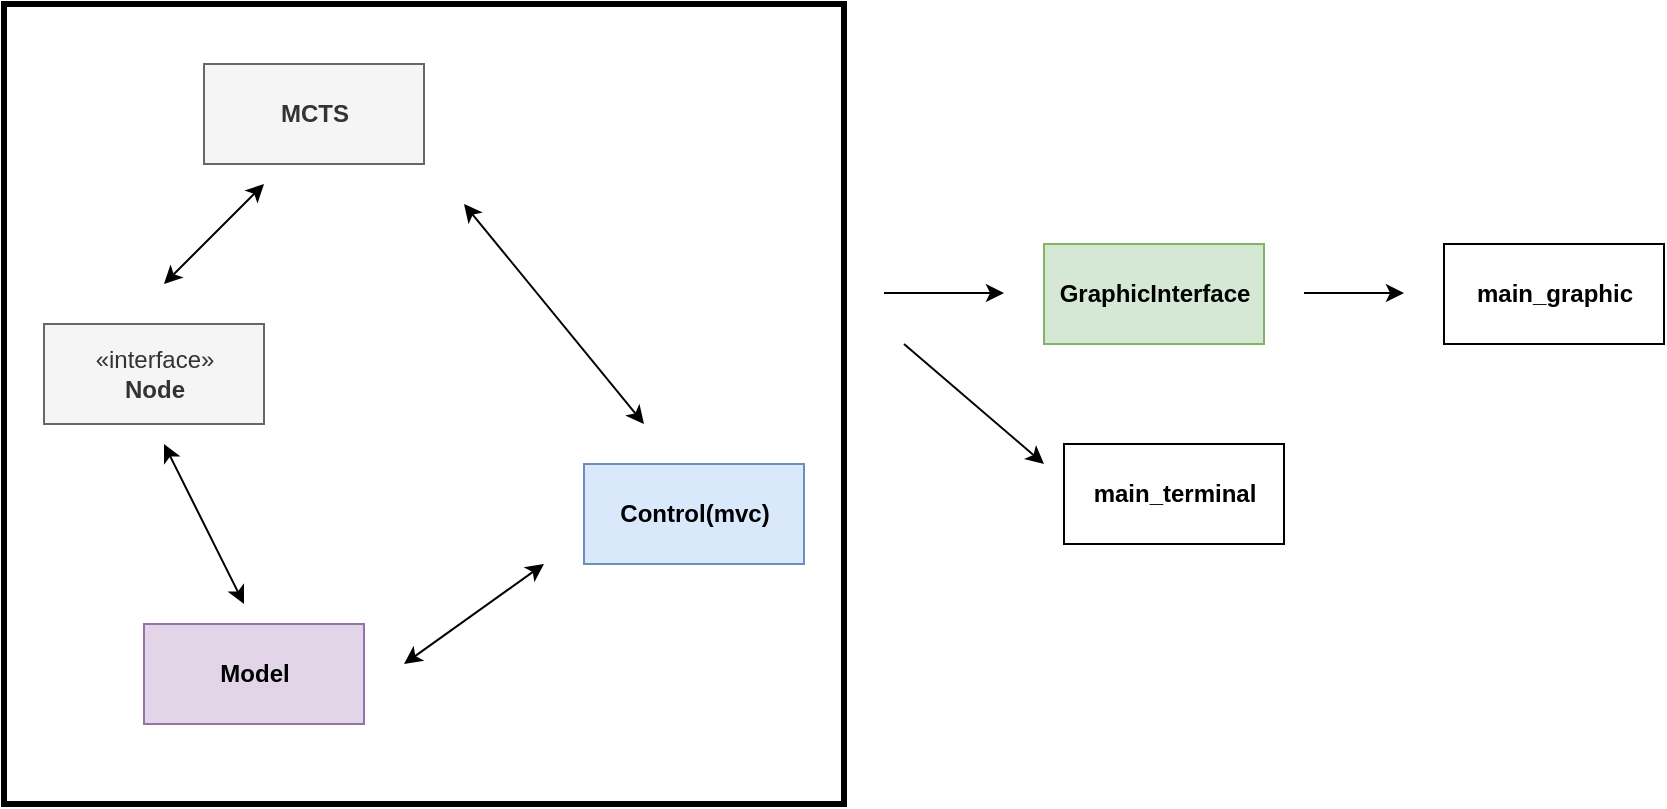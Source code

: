 <mxfile version="12.4.8" type="device"><diagram id="3gjsJfwX6NH6ZjUIXrtz" name="Page-1"><mxGraphModel dx="1131" dy="634" grid="1" gridSize="10" guides="1" tooltips="1" connect="1" arrows="1" fold="1" page="1" pageScale="1" pageWidth="850" pageHeight="1100" math="0" shadow="0"><root><mxCell id="0"/><mxCell id="1" parent="0"/><mxCell id="1u6QL9yyQh-Ea_asQnVc-1" value="&lt;b&gt;MCTS&lt;/b&gt;" style="html=1;fillColor=#f5f5f5;strokeColor=#666666;fontColor=#333333;" vertex="1" parent="1"><mxGeometry x="110" y="80" width="110" height="50" as="geometry"/></mxCell><mxCell id="1u6QL9yyQh-Ea_asQnVc-2" value="«interface»&lt;br&gt;&lt;b&gt;Node&lt;/b&gt;" style="html=1;fillColor=#f5f5f5;strokeColor=#666666;fontColor=#333333;" vertex="1" parent="1"><mxGeometry x="30" y="210" width="110" height="50" as="geometry"/></mxCell><mxCell id="1u6QL9yyQh-Ea_asQnVc-3" value="&lt;b&gt;Model&lt;/b&gt;" style="html=1;fillColor=#e1d5e7;strokeColor=#9673a6;" vertex="1" parent="1"><mxGeometry x="80" y="360" width="110" height="50" as="geometry"/></mxCell><mxCell id="1u6QL9yyQh-Ea_asQnVc-4" value="&lt;b&gt;Control(mvc)&lt;/b&gt;" style="html=1;fillColor=#dae8fc;strokeColor=#6c8ebf;" vertex="1" parent="1"><mxGeometry x="300" y="280" width="110" height="50" as="geometry"/></mxCell><mxCell id="1u6QL9yyQh-Ea_asQnVc-5" value="&lt;b&gt;GraphicInterface&lt;/b&gt;" style="html=1;fillColor=#d5e8d4;strokeColor=#82b366;" vertex="1" parent="1"><mxGeometry x="530" y="170" width="110" height="50" as="geometry"/></mxCell><mxCell id="1u6QL9yyQh-Ea_asQnVc-6" value="&lt;div&gt;&lt;b&gt;main_terminal&lt;/b&gt;&lt;/div&gt;" style="html=1;" vertex="1" parent="1"><mxGeometry x="540" y="270" width="110" height="50" as="geometry"/></mxCell><mxCell id="1u6QL9yyQh-Ea_asQnVc-7" value="&lt;div&gt;&lt;b&gt;main_graphic&lt;/b&gt;&lt;/div&gt;" style="html=1;" vertex="1" parent="1"><mxGeometry x="730" y="170" width="110" height="50" as="geometry"/></mxCell><mxCell id="1u6QL9yyQh-Ea_asQnVc-8" value="" style="endArrow=classic;startArrow=classic;html=1;" edge="1" parent="1"><mxGeometry width="50" height="50" relative="1" as="geometry"><mxPoint x="130" y="350" as="sourcePoint"/><mxPoint x="90" y="270" as="targetPoint"/></mxGeometry></mxCell><mxCell id="1u6QL9yyQh-Ea_asQnVc-9" value="" style="endArrow=classic;startArrow=classic;html=1;" edge="1" parent="1"><mxGeometry width="50" height="50" relative="1" as="geometry"><mxPoint x="90" y="190" as="sourcePoint"/><mxPoint x="140" y="140" as="targetPoint"/></mxGeometry></mxCell><mxCell id="1u6QL9yyQh-Ea_asQnVc-10" value="" style="endArrow=classic;startArrow=classic;html=1;" edge="1" parent="1"><mxGeometry width="50" height="50" relative="1" as="geometry"><mxPoint x="210" y="380" as="sourcePoint"/><mxPoint x="280" y="330" as="targetPoint"/></mxGeometry></mxCell><mxCell id="1u6QL9yyQh-Ea_asQnVc-11" value="" style="endArrow=classic;startArrow=classic;html=1;" edge="1" parent="1"><mxGeometry width="50" height="50" relative="1" as="geometry"><mxPoint x="330" y="260" as="sourcePoint"/><mxPoint x="240" y="150" as="targetPoint"/></mxGeometry></mxCell><mxCell id="1u6QL9yyQh-Ea_asQnVc-12" value="" style="rounded=0;whiteSpace=wrap;html=1;fillColor=none;strokeWidth=3;" vertex="1" parent="1"><mxGeometry x="10" y="50" width="420" height="400" as="geometry"/></mxCell><mxCell id="1u6QL9yyQh-Ea_asQnVc-13" value="" style="endArrow=classic;html=1;" edge="1" parent="1"><mxGeometry width="50" height="50" relative="1" as="geometry"><mxPoint x="450" y="194.5" as="sourcePoint"/><mxPoint x="510" y="194.5" as="targetPoint"/></mxGeometry></mxCell><mxCell id="1u6QL9yyQh-Ea_asQnVc-14" value="" style="endArrow=classic;html=1;" edge="1" parent="1"><mxGeometry width="50" height="50" relative="1" as="geometry"><mxPoint x="460" y="220" as="sourcePoint"/><mxPoint x="530" y="280" as="targetPoint"/></mxGeometry></mxCell><mxCell id="1u6QL9yyQh-Ea_asQnVc-15" value="" style="endArrow=classic;html=1;" edge="1" parent="1"><mxGeometry width="50" height="50" relative="1" as="geometry"><mxPoint x="660" y="194.5" as="sourcePoint"/><mxPoint x="710" y="194.5" as="targetPoint"/></mxGeometry></mxCell></root></mxGraphModel></diagram></mxfile>
